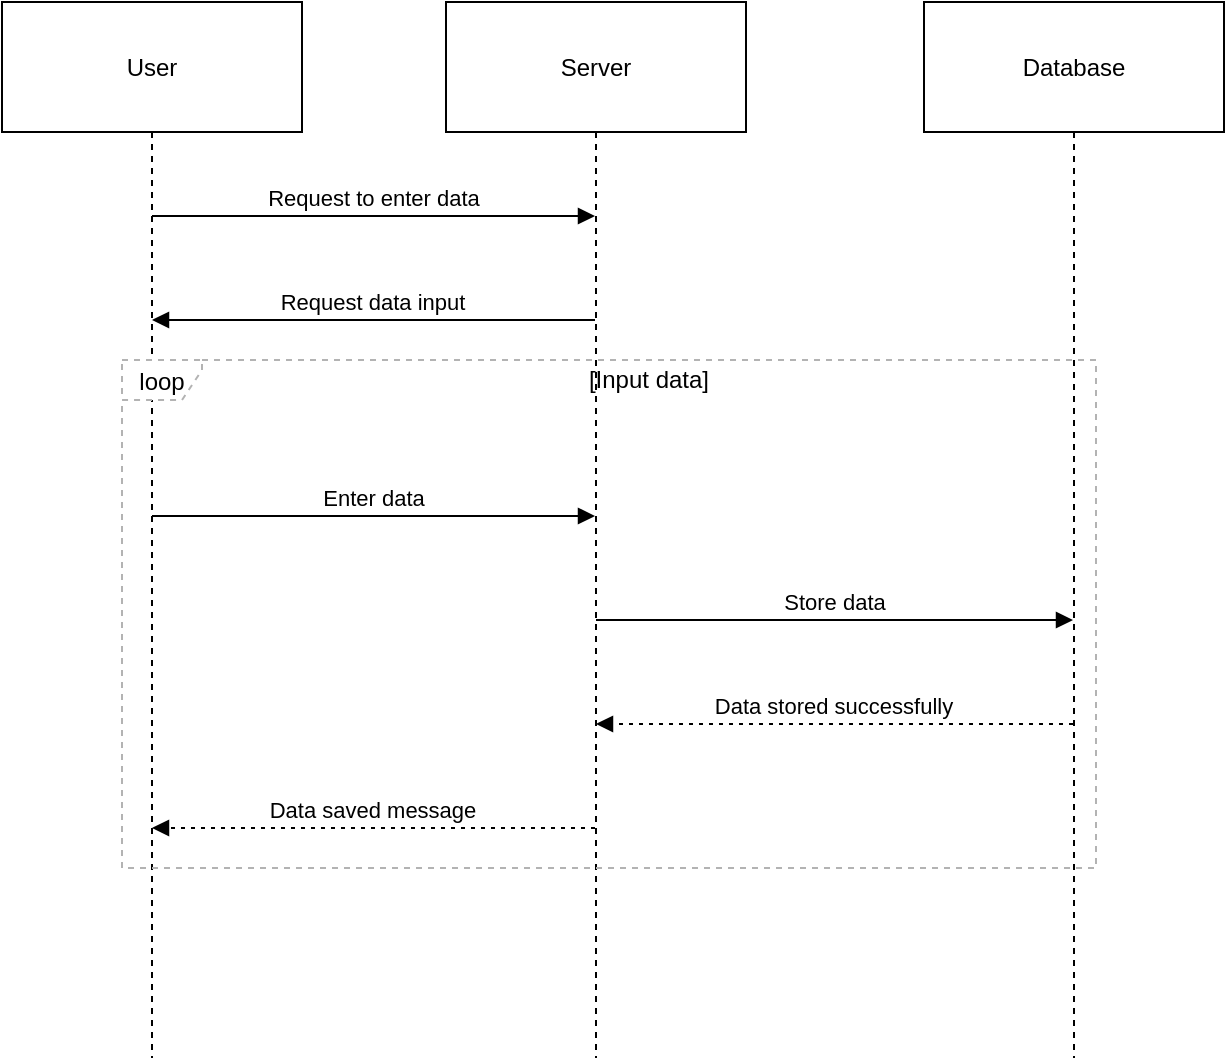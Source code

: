 <mxfile version="24.7.17">
  <diagram name="Page-1" id="aoQn5brpyTY9nfKgVfbV">
    <mxGraphModel>
      <root>
        <mxCell id="0" />
        <mxCell id="1" parent="0" />
        <mxCell id="2" value="User" style="shape=umlLifeline;perimeter=lifelinePerimeter;whiteSpace=wrap;container=1;dropTarget=0;collapsible=0;recursiveResize=0;outlineConnect=0;portConstraint=eastwest;newEdgeStyle={&quot;edgeStyle&quot;:&quot;elbowEdgeStyle&quot;,&quot;elbow&quot;:&quot;vertical&quot;,&quot;curved&quot;:0,&quot;rounded&quot;:0};size=65;" vertex="1" parent="1">
          <mxGeometry width="150" height="528" as="geometry" />
        </mxCell>
        <mxCell id="5" value="" style="points=[];perimeter=orthogonalPerimeter;outlineConnect=0;targetShapes=umlLifeline;portConstraint=eastwest;newEdgeStyle={&quot;edgeStyle&quot;:&quot;elbowEdgeStyle&quot;,&quot;elbow&quot;:&quot;vertical&quot;,&quot;curved&quot;:0,&quot;rounded&quot;:0}" vertex="1" parent="2">
          <mxGeometry x="70" y="NaN" width="10" height="NaN" as="geometry" />
        </mxCell>
        <mxCell id="3" value="Server" style="shape=umlLifeline;perimeter=lifelinePerimeter;whiteSpace=wrap;container=1;dropTarget=0;collapsible=0;recursiveResize=0;outlineConnect=0;portConstraint=eastwest;newEdgeStyle={&quot;edgeStyle&quot;:&quot;elbowEdgeStyle&quot;,&quot;elbow&quot;:&quot;vertical&quot;,&quot;curved&quot;:0,&quot;rounded&quot;:0};size=65;" vertex="1" parent="1">
          <mxGeometry x="222" width="150" height="528" as="geometry" />
        </mxCell>
        <mxCell id="4" value="Database" style="shape=umlLifeline;perimeter=lifelinePerimeter;whiteSpace=wrap;container=1;dropTarget=0;collapsible=0;recursiveResize=0;outlineConnect=0;portConstraint=eastwest;newEdgeStyle={&quot;edgeStyle&quot;:&quot;elbowEdgeStyle&quot;,&quot;elbow&quot;:&quot;vertical&quot;,&quot;curved&quot;:0,&quot;rounded&quot;:0};size=65;" vertex="1" parent="1">
          <mxGeometry x="461" width="150" height="528" as="geometry" />
        </mxCell>
        <mxCell id="6" value="loop" style="shape=umlFrame;dashed=1;pointerEvents=0;dropTarget=0;strokeColor=#B3B3B3;height=20;width=40" vertex="1" parent="1">
          <mxGeometry x="60" y="179" width="487" height="254" as="geometry" />
        </mxCell>
        <mxCell id="7" value="[Input data]" style="text;strokeColor=none;fillColor=none;align=center;verticalAlign=middle;whiteSpace=wrap;" vertex="1" parent="6">
          <mxGeometry x="40" width="447" height="20" as="geometry" />
        </mxCell>
        <mxCell id="8" value="Request to enter data" style="verticalAlign=bottom;edgeStyle=elbowEdgeStyle;elbow=vertical;curved=0;rounded=0;endArrow=block;" edge="1" parent="1" source="2" target="3">
          <mxGeometry relative="1" as="geometry">
            <Array as="points">
              <mxPoint x="197" y="107" />
            </Array>
          </mxGeometry>
        </mxCell>
        <mxCell id="9" value="Request data input" style="verticalAlign=bottom;edgeStyle=elbowEdgeStyle;elbow=vertical;curved=0;rounded=0;endArrow=block;" edge="1" parent="1" source="3" target="2">
          <mxGeometry relative="1" as="geometry">
            <Array as="points">
              <mxPoint x="200" y="159" />
            </Array>
          </mxGeometry>
        </mxCell>
        <mxCell id="10" value="Enter data" style="verticalAlign=bottom;edgeStyle=elbowEdgeStyle;elbow=vertical;curved=0;rounded=0;endArrow=block;" edge="1" parent="1" source="2" target="3">
          <mxGeometry relative="1" as="geometry">
            <Array as="points">
              <mxPoint x="197" y="257" />
            </Array>
          </mxGeometry>
        </mxCell>
        <mxCell id="11" value="Store data" style="verticalAlign=bottom;edgeStyle=elbowEdgeStyle;elbow=vertical;curved=0;rounded=0;endArrow=block;" edge="1" parent="1" source="3" target="4">
          <mxGeometry relative="1" as="geometry">
            <Array as="points">
              <mxPoint x="425" y="309" />
            </Array>
          </mxGeometry>
        </mxCell>
        <mxCell id="12" value="Data stored successfully" style="verticalAlign=bottom;edgeStyle=elbowEdgeStyle;elbow=vertical;curved=0;rounded=0;dashed=1;dashPattern=2 3;endArrow=block;" edge="1" parent="1" source="4" target="3">
          <mxGeometry relative="1" as="geometry">
            <Array as="points">
              <mxPoint x="428" y="361" />
            </Array>
          </mxGeometry>
        </mxCell>
        <mxCell id="13" value="Data saved message" style="verticalAlign=bottom;edgeStyle=elbowEdgeStyle;elbow=vertical;curved=0;rounded=0;dashed=1;dashPattern=2 3;endArrow=block;" edge="1" parent="1" source="3" target="2">
          <mxGeometry relative="1" as="geometry">
            <Array as="points">
              <mxPoint x="200" y="413" />
            </Array>
          </mxGeometry>
        </mxCell>
      </root>
    </mxGraphModel>
  </diagram>
</mxfile>
